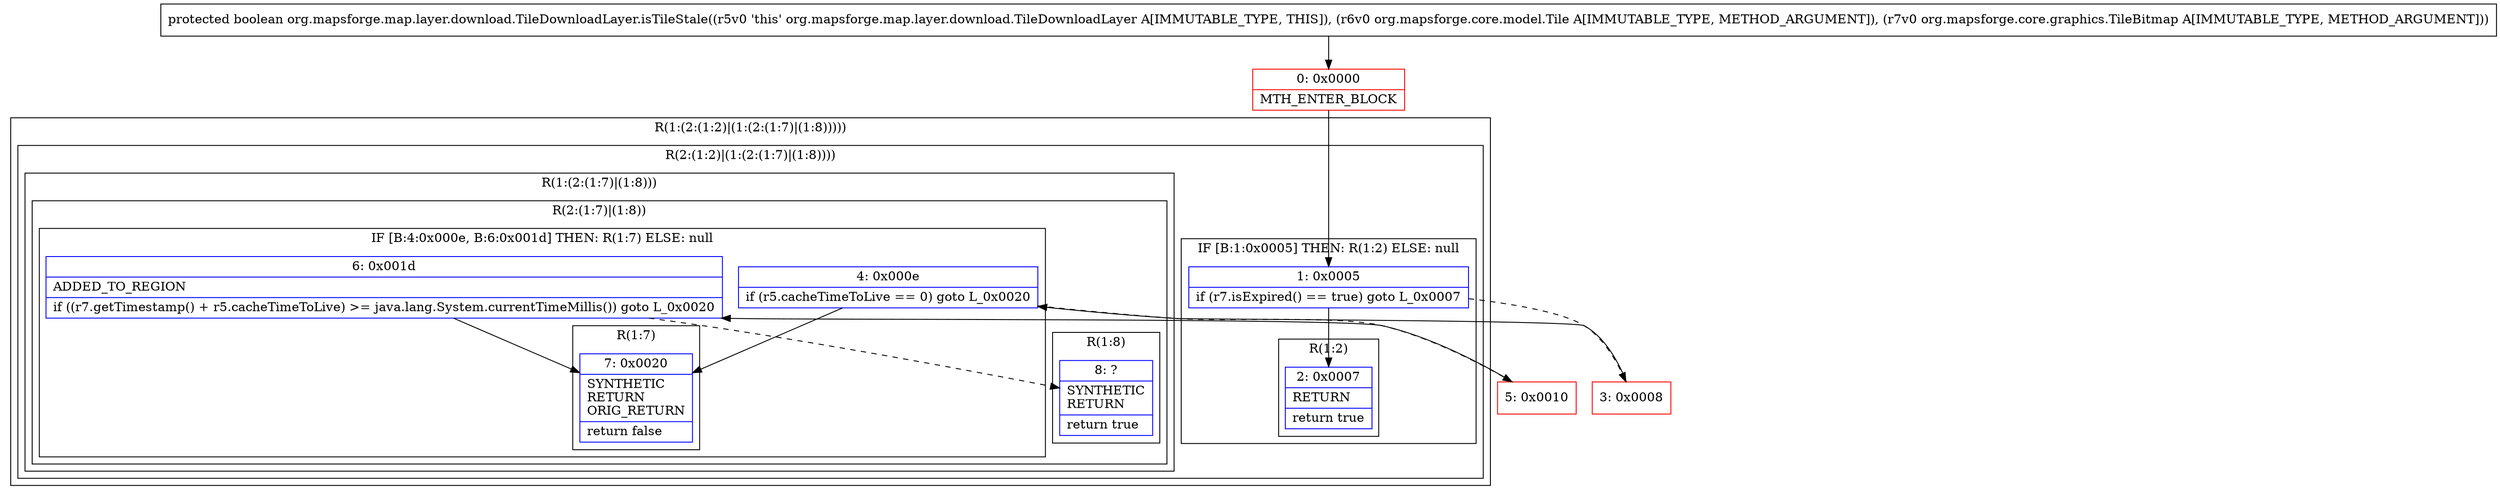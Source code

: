 digraph "CFG fororg.mapsforge.map.layer.download.TileDownloadLayer.isTileStale(Lorg\/mapsforge\/core\/model\/Tile;Lorg\/mapsforge\/core\/graphics\/TileBitmap;)Z" {
subgraph cluster_Region_324268139 {
label = "R(1:(2:(1:2)|(1:(2:(1:7)|(1:8)))))";
node [shape=record,color=blue];
subgraph cluster_Region_1369540500 {
label = "R(2:(1:2)|(1:(2:(1:7)|(1:8))))";
node [shape=record,color=blue];
subgraph cluster_IfRegion_402978719 {
label = "IF [B:1:0x0005] THEN: R(1:2) ELSE: null";
node [shape=record,color=blue];
Node_1 [shape=record,label="{1\:\ 0x0005|if (r7.isExpired() == true) goto L_0x0007\l}"];
subgraph cluster_Region_215036831 {
label = "R(1:2)";
node [shape=record,color=blue];
Node_2 [shape=record,label="{2\:\ 0x0007|RETURN\l|return true\l}"];
}
}
subgraph cluster_Region_875206 {
label = "R(1:(2:(1:7)|(1:8)))";
node [shape=record,color=blue];
subgraph cluster_Region_1565388916 {
label = "R(2:(1:7)|(1:8))";
node [shape=record,color=blue];
subgraph cluster_IfRegion_1657424973 {
label = "IF [B:4:0x000e, B:6:0x001d] THEN: R(1:7) ELSE: null";
node [shape=record,color=blue];
Node_4 [shape=record,label="{4\:\ 0x000e|if (r5.cacheTimeToLive == 0) goto L_0x0020\l}"];
Node_6 [shape=record,label="{6\:\ 0x001d|ADDED_TO_REGION\l|if ((r7.getTimestamp() + r5.cacheTimeToLive) \>= java.lang.System.currentTimeMillis()) goto L_0x0020\l}"];
subgraph cluster_Region_1736623680 {
label = "R(1:7)";
node [shape=record,color=blue];
Node_7 [shape=record,label="{7\:\ 0x0020|SYNTHETIC\lRETURN\lORIG_RETURN\l|return false\l}"];
}
}
subgraph cluster_Region_229866268 {
label = "R(1:8)";
node [shape=record,color=blue];
Node_8 [shape=record,label="{8\:\ ?|SYNTHETIC\lRETURN\l|return true\l}"];
}
}
}
}
}
Node_0 [shape=record,color=red,label="{0\:\ 0x0000|MTH_ENTER_BLOCK\l}"];
Node_3 [shape=record,color=red,label="{3\:\ 0x0008}"];
Node_5 [shape=record,color=red,label="{5\:\ 0x0010}"];
MethodNode[shape=record,label="{protected boolean org.mapsforge.map.layer.download.TileDownloadLayer.isTileStale((r5v0 'this' org.mapsforge.map.layer.download.TileDownloadLayer A[IMMUTABLE_TYPE, THIS]), (r6v0 org.mapsforge.core.model.Tile A[IMMUTABLE_TYPE, METHOD_ARGUMENT]), (r7v0 org.mapsforge.core.graphics.TileBitmap A[IMMUTABLE_TYPE, METHOD_ARGUMENT])) }"];
MethodNode -> Node_0;
Node_1 -> Node_2;
Node_1 -> Node_3[style=dashed];
Node_4 -> Node_5[style=dashed];
Node_4 -> Node_7;
Node_6 -> Node_7;
Node_6 -> Node_8[style=dashed];
Node_0 -> Node_1;
Node_3 -> Node_4;
Node_5 -> Node_6;
}

